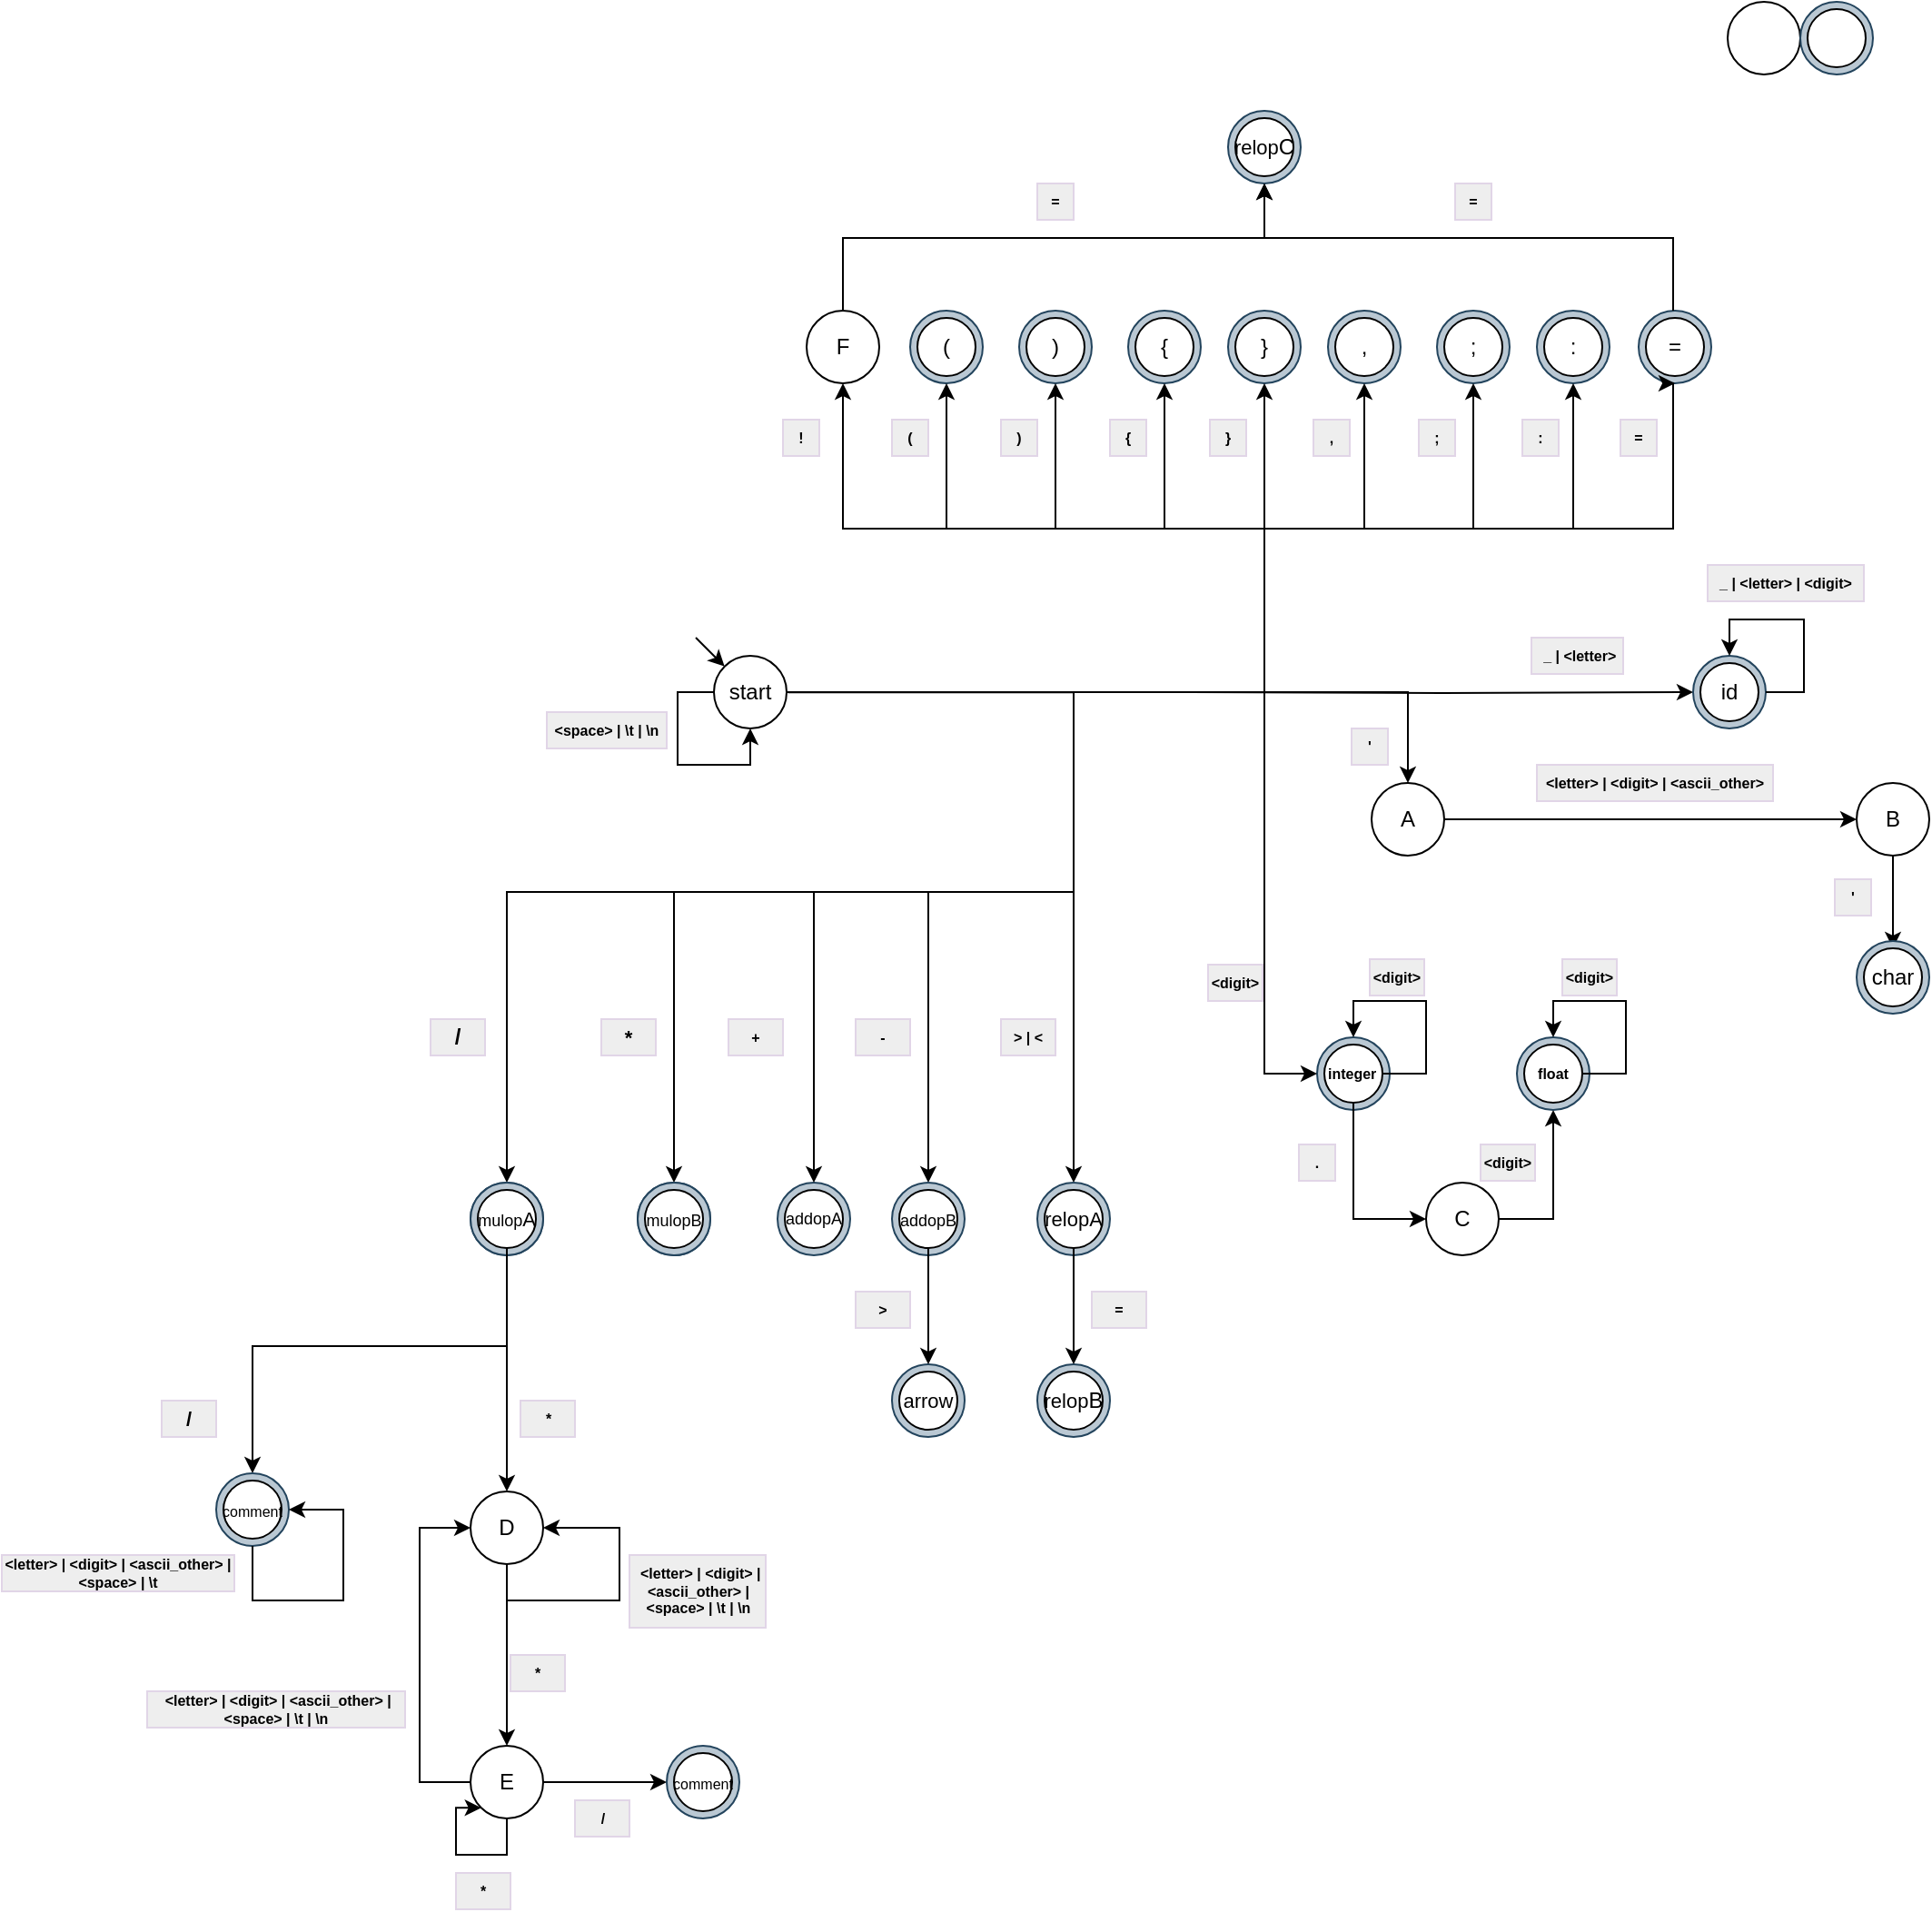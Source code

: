 <mxfile version="17.4.5" type="device"><diagram id="AbHRJ45SN7rU8gUfkeJu" name="Page-1"><mxGraphModel dx="1253" dy="1551" grid="1" gridSize="10" guides="1" tooltips="1" connect="1" arrows="1" fold="1" page="1" pageScale="1" pageWidth="850" pageHeight="1100" math="0" shadow="0"><root><mxCell id="0"/><mxCell id="1" parent="0"/><mxCell id="jhQtbVa-z_yo-2RLAk2S-9" value="" style="ellipse;whiteSpace=wrap;html=1;aspect=fixed;" parent="1" vertex="1"><mxGeometry x="660" y="-170" width="40" height="40" as="geometry"/></mxCell><mxCell id="jhQtbVa-z_yo-2RLAk2S-11" value="" style="group" parent="1" vertex="1" connectable="0"><mxGeometry x="700" y="-170" width="44" height="50" as="geometry"/></mxCell><mxCell id="jhQtbVa-z_yo-2RLAk2S-4" value="" style="ellipse;whiteSpace=wrap;html=1;aspect=fixed;fillColor=#bac8d3;strokeColor=#23445d;container=0;" parent="jhQtbVa-z_yo-2RLAk2S-11" vertex="1"><mxGeometry width="40" height="40" as="geometry"/></mxCell><mxCell id="jhQtbVa-z_yo-2RLAk2S-7" value="" style="ellipse;whiteSpace=wrap;html=1;aspect=fixed;fillColor=default;container=0;" parent="jhQtbVa-z_yo-2RLAk2S-11" vertex="1"><mxGeometry x="4" y="4" width="32" height="32" as="geometry"/></mxCell><mxCell id="jhQtbVa-z_yo-2RLAk2S-12" value="" style="group" parent="1" vertex="1" connectable="0"><mxGeometry x="270" width="40" height="40" as="geometry"/></mxCell><mxCell id="jhQtbVa-z_yo-2RLAk2S-13" value="" style="ellipse;whiteSpace=wrap;html=1;aspect=fixed;fillColor=#bac8d3;strokeColor=#23445d;container=0;" parent="jhQtbVa-z_yo-2RLAk2S-12" vertex="1"><mxGeometry width="40" height="40" as="geometry"/></mxCell><mxCell id="jhQtbVa-z_yo-2RLAk2S-14" value=")" style="ellipse;whiteSpace=wrap;html=1;aspect=fixed;fillColor=default;container=0;" parent="jhQtbVa-z_yo-2RLAk2S-12" vertex="1"><mxGeometry x="4" y="4" width="32" height="32" as="geometry"/></mxCell><mxCell id="jhQtbVa-z_yo-2RLAk2S-16" value="" style="group" parent="1" vertex="1" connectable="0"><mxGeometry x="330" width="40" height="40" as="geometry"/></mxCell><mxCell id="jhQtbVa-z_yo-2RLAk2S-17" value="" style="ellipse;whiteSpace=wrap;html=1;aspect=fixed;fillColor=#bac8d3;strokeColor=#23445d;container=0;" parent="jhQtbVa-z_yo-2RLAk2S-16" vertex="1"><mxGeometry width="40" height="40" as="geometry"/></mxCell><mxCell id="jhQtbVa-z_yo-2RLAk2S-18" value="{" style="ellipse;whiteSpace=wrap;html=1;aspect=fixed;fillColor=default;container=0;" parent="jhQtbVa-z_yo-2RLAk2S-16" vertex="1"><mxGeometry x="4" y="4" width="32" height="32" as="geometry"/></mxCell><mxCell id="jhQtbVa-z_yo-2RLAk2S-19" value="" style="group" parent="1" vertex="1" connectable="0"><mxGeometry x="385" width="40" height="40" as="geometry"/></mxCell><mxCell id="jhQtbVa-z_yo-2RLAk2S-20" value="" style="ellipse;whiteSpace=wrap;html=1;aspect=fixed;fillColor=#bac8d3;strokeColor=#23445d;container=0;" parent="jhQtbVa-z_yo-2RLAk2S-19" vertex="1"><mxGeometry width="40" height="40" as="geometry"/></mxCell><mxCell id="jhQtbVa-z_yo-2RLAk2S-21" value="}" style="ellipse;whiteSpace=wrap;html=1;aspect=fixed;fillColor=default;container=0;" parent="jhQtbVa-z_yo-2RLAk2S-19" vertex="1"><mxGeometry x="4" y="4" width="32" height="32" as="geometry"/></mxCell><mxCell id="jhQtbVa-z_yo-2RLAk2S-25" value="" style="group" parent="1" vertex="1" connectable="0"><mxGeometry x="440" width="40" height="40" as="geometry"/></mxCell><mxCell id="jhQtbVa-z_yo-2RLAk2S-26" value="" style="ellipse;whiteSpace=wrap;html=1;aspect=fixed;fillColor=#bac8d3;strokeColor=#23445d;container=0;" parent="jhQtbVa-z_yo-2RLAk2S-25" vertex="1"><mxGeometry width="40" height="40" as="geometry"/></mxCell><mxCell id="jhQtbVa-z_yo-2RLAk2S-27" value="," style="ellipse;whiteSpace=wrap;html=1;aspect=fixed;fillColor=default;container=0;" parent="jhQtbVa-z_yo-2RLAk2S-25" vertex="1"><mxGeometry x="4" y="4" width="32" height="32" as="geometry"/></mxCell><mxCell id="jhQtbVa-z_yo-2RLAk2S-28" value="" style="group" parent="1" vertex="1" connectable="0"><mxGeometry x="500" width="40" height="40" as="geometry"/></mxCell><mxCell id="jhQtbVa-z_yo-2RLAk2S-29" value="" style="ellipse;whiteSpace=wrap;html=1;aspect=fixed;fillColor=#bac8d3;strokeColor=#23445d;container=0;" parent="jhQtbVa-z_yo-2RLAk2S-28" vertex="1"><mxGeometry width="40" height="40" as="geometry"/></mxCell><mxCell id="jhQtbVa-z_yo-2RLAk2S-30" value=";" style="ellipse;whiteSpace=wrap;html=1;aspect=fixed;fillColor=default;container=0;" parent="jhQtbVa-z_yo-2RLAk2S-28" vertex="1"><mxGeometry x="4" y="4" width="32" height="32" as="geometry"/></mxCell><mxCell id="jhQtbVa-z_yo-2RLAk2S-31" value="" style="group" parent="1" vertex="1" connectable="0"><mxGeometry x="555" width="40" height="40" as="geometry"/></mxCell><mxCell id="jhQtbVa-z_yo-2RLAk2S-32" value="" style="ellipse;whiteSpace=wrap;html=1;aspect=fixed;fillColor=#bac8d3;strokeColor=#23445d;container=0;" parent="jhQtbVa-z_yo-2RLAk2S-31" vertex="1"><mxGeometry width="40" height="40" as="geometry"/></mxCell><mxCell id="jhQtbVa-z_yo-2RLAk2S-33" value=":" style="ellipse;whiteSpace=wrap;html=1;aspect=fixed;fillColor=default;container=0;" parent="jhQtbVa-z_yo-2RLAk2S-31" vertex="1"><mxGeometry x="4" y="4" width="32" height="32" as="geometry"/></mxCell><mxCell id="jhQtbVa-z_yo-2RLAk2S-34" value="" style="group" parent="1" vertex="1" connectable="0"><mxGeometry x="210" width="40" height="40" as="geometry"/></mxCell><mxCell id="jhQtbVa-z_yo-2RLAk2S-35" value="" style="ellipse;whiteSpace=wrap;html=1;aspect=fixed;fillColor=#bac8d3;strokeColor=#23445d;container=0;" parent="jhQtbVa-z_yo-2RLAk2S-34" vertex="1"><mxGeometry width="40" height="40" as="geometry"/></mxCell><mxCell id="jhQtbVa-z_yo-2RLAk2S-36" value="(" style="ellipse;whiteSpace=wrap;html=1;aspect=fixed;fillColor=default;container=0;" parent="jhQtbVa-z_yo-2RLAk2S-34" vertex="1"><mxGeometry x="4" y="4" width="32" height="32" as="geometry"/></mxCell><mxCell id="jhQtbVa-z_yo-2RLAk2S-41" value="" style="group" parent="1" vertex="1" connectable="0"><mxGeometry x="92" y="180" width="50" height="50" as="geometry"/></mxCell><mxCell id="jhQtbVa-z_yo-2RLAk2S-1" value="start" style="ellipse;whiteSpace=wrap;html=1;aspect=fixed;" parent="jhQtbVa-z_yo-2RLAk2S-41" vertex="1"><mxGeometry x="10" y="10" width="40" height="40" as="geometry"/></mxCell><mxCell id="jhQtbVa-z_yo-2RLAk2S-2" value="" style="endArrow=classic;html=1;rounded=0;entryX=0;entryY=0;entryDx=0;entryDy=0;" parent="jhQtbVa-z_yo-2RLAk2S-41" target="jhQtbVa-z_yo-2RLAk2S-1" edge="1"><mxGeometry width="50" height="50" relative="1" as="geometry"><mxPoint as="sourcePoint"/><mxPoint x="10" y="10" as="targetPoint"/></mxGeometry></mxCell><mxCell id="jhQtbVa-z_yo-2RLAk2S-141" style="edgeStyle=orthogonalEdgeStyle;rounded=0;orthogonalLoop=1;jettySize=auto;html=1;fontFamily=Lucida Console;fontSize=8;entryX=0.5;entryY=1;entryDx=0;entryDy=0;" parent="jhQtbVa-z_yo-2RLAk2S-41" source="jhQtbVa-z_yo-2RLAk2S-1" target="jhQtbVa-z_yo-2RLAk2S-1" edge="1"><mxGeometry relative="1" as="geometry"><mxPoint x="30" y="60" as="targetPoint"/><Array as="points"><mxPoint x="-10" y="30"/><mxPoint x="-10" y="70"/><mxPoint x="30" y="70"/></Array></mxGeometry></mxCell><mxCell id="jhQtbVa-z_yo-2RLAk2S-42" style="edgeStyle=orthogonalEdgeStyle;rounded=0;orthogonalLoop=1;jettySize=auto;html=1;entryX=0.5;entryY=1;entryDx=0;entryDy=0;" parent="1" source="jhQtbVa-z_yo-2RLAk2S-1" target="jhQtbVa-z_yo-2RLAk2S-20" edge="1"><mxGeometry relative="1" as="geometry"/></mxCell><mxCell id="jhQtbVa-z_yo-2RLAk2S-44" style="edgeStyle=orthogonalEdgeStyle;rounded=0;orthogonalLoop=1;jettySize=auto;html=1;entryX=0.5;entryY=1;entryDx=0;entryDy=0;" parent="1" source="jhQtbVa-z_yo-2RLAk2S-1" target="jhQtbVa-z_yo-2RLAk2S-35" edge="1"><mxGeometry relative="1" as="geometry"><Array as="points"><mxPoint x="405" y="120"/><mxPoint x="230" y="120"/></Array></mxGeometry></mxCell><mxCell id="jhQtbVa-z_yo-2RLAk2S-46" style="edgeStyle=orthogonalEdgeStyle;rounded=0;orthogonalLoop=1;jettySize=auto;html=1;" parent="1" edge="1"><mxGeometry relative="1" as="geometry"><mxPoint x="405" y="189" as="sourcePoint"/><mxPoint x="290" y="40" as="targetPoint"/><Array as="points"><mxPoint x="405" y="120"/><mxPoint x="290" y="120"/></Array></mxGeometry></mxCell><mxCell id="jhQtbVa-z_yo-2RLAk2S-47" style="edgeStyle=orthogonalEdgeStyle;rounded=0;orthogonalLoop=1;jettySize=auto;html=1;entryX=0.5;entryY=1;entryDx=0;entryDy=0;" parent="1" target="jhQtbVa-z_yo-2RLAk2S-17" edge="1"><mxGeometry relative="1" as="geometry"><mxPoint x="405" y="189" as="sourcePoint"/><mxPoint x="290" y="40" as="targetPoint"/><Array as="points"><mxPoint x="405" y="120"/><mxPoint x="350" y="120"/></Array></mxGeometry></mxCell><mxCell id="jhQtbVa-z_yo-2RLAk2S-81" style="edgeStyle=orthogonalEdgeStyle;rounded=0;orthogonalLoop=1;jettySize=auto;html=1;entryX=0.5;entryY=1;entryDx=0;entryDy=0;" parent="1" target="jhQtbVa-z_yo-2RLAk2S-26" edge="1"><mxGeometry relative="1" as="geometry"><mxPoint x="405" y="189" as="sourcePoint"/><mxPoint x="350" y="40" as="targetPoint"/><Array as="points"><mxPoint x="405" y="120"/><mxPoint x="460" y="120"/></Array></mxGeometry></mxCell><mxCell id="jhQtbVa-z_yo-2RLAk2S-82" style="edgeStyle=orthogonalEdgeStyle;rounded=0;orthogonalLoop=1;jettySize=auto;html=1;entryX=0.5;entryY=1;entryDx=0;entryDy=0;" parent="1" target="jhQtbVa-z_yo-2RLAk2S-29" edge="1"><mxGeometry relative="1" as="geometry"><mxPoint x="405" y="189" as="sourcePoint"/><mxPoint x="460" y="40" as="targetPoint"/><Array as="points"><mxPoint x="405" y="120"/><mxPoint x="520" y="120"/></Array></mxGeometry></mxCell><mxCell id="jhQtbVa-z_yo-2RLAk2S-83" style="edgeStyle=orthogonalEdgeStyle;rounded=0;orthogonalLoop=1;jettySize=auto;html=1;entryX=0.5;entryY=1;entryDx=0;entryDy=0;" parent="1" target="jhQtbVa-z_yo-2RLAk2S-32" edge="1"><mxGeometry relative="1" as="geometry"><mxPoint x="405" y="189" as="sourcePoint"/><mxPoint x="520" y="40" as="targetPoint"/><Array as="points"><mxPoint x="405" y="120"/><mxPoint x="575" y="120"/></Array></mxGeometry></mxCell><mxCell id="jhQtbVa-z_yo-2RLAk2S-84" value="(" style="text;strokeColor=#E1D5E7;fillColor=#eeeeee;align=center;verticalAlign=middle;rounded=0;fontSize=8;whiteSpace=wrap;html=1;" parent="1" vertex="1"><mxGeometry x="200" y="60" width="20" height="20" as="geometry"/></mxCell><mxCell id="jhQtbVa-z_yo-2RLAk2S-85" value=")" style="text;strokeColor=#E1D5E7;fillColor=#eeeeee;align=center;verticalAlign=middle;rounded=0;fontSize=8;whiteSpace=wrap;html=1;" parent="1" vertex="1"><mxGeometry x="260" y="60" width="20" height="20" as="geometry"/></mxCell><mxCell id="jhQtbVa-z_yo-2RLAk2S-86" value="{" style="text;strokeColor=#E1D5E7;fillColor=#eeeeee;align=center;verticalAlign=middle;rounded=0;fontSize=8;whiteSpace=wrap;html=1;" parent="1" vertex="1"><mxGeometry x="320" y="60" width="20" height="20" as="geometry"/></mxCell><mxCell id="jhQtbVa-z_yo-2RLAk2S-87" value="}" style="text;strokeColor=#E1D5E7;fillColor=#eeeeee;align=center;verticalAlign=middle;rounded=0;fontSize=8;whiteSpace=wrap;html=1;" parent="1" vertex="1"><mxGeometry x="375" y="60" width="20" height="20" as="geometry"/></mxCell><mxCell id="jhQtbVa-z_yo-2RLAk2S-88" value="," style="text;strokeColor=#E1D5E7;fillColor=#eeeeee;align=center;verticalAlign=middle;rounded=0;fontSize=8;whiteSpace=wrap;html=1;" parent="1" vertex="1"><mxGeometry x="432" y="60" width="20" height="20" as="geometry"/></mxCell><mxCell id="jhQtbVa-z_yo-2RLAk2S-89" value=";" style="text;strokeColor=#E1D5E7;fillColor=#eeeeee;align=center;verticalAlign=middle;rounded=0;fontSize=8;whiteSpace=wrap;html=1;fontStyle=1" parent="1" vertex="1"><mxGeometry x="490" y="60" width="20" height="20" as="geometry"/></mxCell><mxCell id="jhQtbVa-z_yo-2RLAk2S-90" value=":" style="text;strokeColor=#E1D5E7;fillColor=#eeeeee;align=center;verticalAlign=middle;rounded=0;fontSize=8;whiteSpace=wrap;html=1;fontStyle=1" parent="1" vertex="1"><mxGeometry x="547" y="60" width="20" height="20" as="geometry"/></mxCell><mxCell id="jhQtbVa-z_yo-2RLAk2S-91" value="(" style="text;strokeColor=#E1D5E7;fillColor=#eeeeee;align=center;verticalAlign=middle;rounded=0;fontSize=8;whiteSpace=wrap;html=1;" parent="1" vertex="1"><mxGeometry x="200" y="60" width="20" height="20" as="geometry"/></mxCell><mxCell id="jhQtbVa-z_yo-2RLAk2S-92" value=")" style="text;strokeColor=#E1D5E7;fillColor=#eeeeee;align=center;verticalAlign=middle;rounded=0;fontSize=8;whiteSpace=wrap;html=1;" parent="1" vertex="1"><mxGeometry x="260" y="60" width="20" height="20" as="geometry"/></mxCell><mxCell id="jhQtbVa-z_yo-2RLAk2S-93" value="{" style="text;strokeColor=#E1D5E7;fillColor=#eeeeee;align=center;verticalAlign=middle;rounded=0;fontSize=8;whiteSpace=wrap;html=1;" parent="1" vertex="1"><mxGeometry x="320" y="60" width="20" height="20" as="geometry"/></mxCell><mxCell id="jhQtbVa-z_yo-2RLAk2S-94" value="(" style="text;strokeColor=#E1D5E7;fillColor=#eeeeee;align=center;verticalAlign=middle;rounded=0;fontSize=8;whiteSpace=wrap;html=1;" parent="1" vertex="1"><mxGeometry x="200" y="60" width="20" height="20" as="geometry"/></mxCell><mxCell id="jhQtbVa-z_yo-2RLAk2S-95" value=")" style="text;strokeColor=#E1D5E7;fillColor=#eeeeee;align=center;verticalAlign=middle;rounded=0;fontSize=8;whiteSpace=wrap;html=1;" parent="1" vertex="1"><mxGeometry x="260" y="60" width="20" height="20" as="geometry"/></mxCell><mxCell id="jhQtbVa-z_yo-2RLAk2S-96" value="{" style="text;strokeColor=#E1D5E7;fillColor=#eeeeee;align=center;verticalAlign=middle;rounded=0;fontSize=8;whiteSpace=wrap;html=1;" parent="1" vertex="1"><mxGeometry x="320" y="60" width="20" height="20" as="geometry"/></mxCell><mxCell id="jhQtbVa-z_yo-2RLAk2S-97" value="(" style="text;strokeColor=#E1D5E7;fillColor=#eeeeee;align=center;verticalAlign=middle;rounded=0;fontSize=8;whiteSpace=wrap;html=1;fontStyle=1" parent="1" vertex="1"><mxGeometry x="200" y="60" width="20" height="20" as="geometry"/></mxCell><mxCell id="jhQtbVa-z_yo-2RLAk2S-98" value=")" style="text;strokeColor=#E1D5E7;fillColor=#eeeeee;align=center;verticalAlign=middle;rounded=0;fontSize=8;whiteSpace=wrap;html=1;fontStyle=1" parent="1" vertex="1"><mxGeometry x="260" y="60" width="20" height="20" as="geometry"/></mxCell><mxCell id="jhQtbVa-z_yo-2RLAk2S-99" value="{" style="text;strokeColor=#E1D5E7;fillColor=#eeeeee;align=center;verticalAlign=middle;rounded=0;fontSize=8;whiteSpace=wrap;html=1;fontStyle=1" parent="1" vertex="1"><mxGeometry x="320" y="60" width="20" height="20" as="geometry"/></mxCell><mxCell id="jhQtbVa-z_yo-2RLAk2S-100" value="}" style="text;strokeColor=#E1D5E7;fillColor=#eeeeee;align=center;verticalAlign=middle;rounded=0;fontSize=8;whiteSpace=wrap;html=1;fontStyle=1" parent="1" vertex="1"><mxGeometry x="375" y="60" width="20" height="20" as="geometry"/></mxCell><mxCell id="jhQtbVa-z_yo-2RLAk2S-101" value="," style="text;strokeColor=#E1D5E7;fillColor=#eeeeee;align=center;verticalAlign=middle;rounded=0;fontSize=8;whiteSpace=wrap;html=1;fontStyle=1" parent="1" vertex="1"><mxGeometry x="432" y="60" width="20" height="20" as="geometry"/></mxCell><mxCell id="jhQtbVa-z_yo-2RLAk2S-102" value="" style="group;rotation=90;" parent="1" vertex="1" connectable="0"><mxGeometry x="434" y="400" width="40" height="40" as="geometry"/></mxCell><mxCell id="jhQtbVa-z_yo-2RLAk2S-103" value="" style="ellipse;whiteSpace=wrap;html=1;aspect=fixed;fillColor=#bac8d3;strokeColor=#23445d;container=0;" parent="jhQtbVa-z_yo-2RLAk2S-102" vertex="1"><mxGeometry width="40" height="40" as="geometry"/></mxCell><mxCell id="jhQtbVa-z_yo-2RLAk2S-104" value="&lt;div align=&quot;left&quot;&gt;&lt;div style=&quot;font-size: 8px&quot; align=&quot;center&quot;&gt;&lt;font style=&quot;font-size: 8px&quot;&gt;&lt;b&gt;&lt;font style=&quot;font-size: 8px&quot;&gt;integer&lt;/font&gt;&lt;/b&gt;&lt;/font&gt;&lt;/div&gt;&lt;/div&gt;" style="ellipse;whiteSpace=wrap;html=1;aspect=fixed;fillColor=default;container=0;align=left;" parent="jhQtbVa-z_yo-2RLAk2S-102" vertex="1"><mxGeometry x="4" y="4" width="32" height="32" as="geometry"/></mxCell><mxCell id="jhQtbVa-z_yo-2RLAk2S-107" style="edgeStyle=orthogonalEdgeStyle;rounded=0;orthogonalLoop=1;jettySize=auto;html=1;fontFamily=Lucida Console;fontSize=8;entryX=0.5;entryY=0;entryDx=0;entryDy=0;" parent="jhQtbVa-z_yo-2RLAk2S-102" source="jhQtbVa-z_yo-2RLAk2S-104" target="jhQtbVa-z_yo-2RLAk2S-103" edge="1"><mxGeometry relative="1" as="geometry"><mxPoint x="-10" y="-20" as="targetPoint"/><Array as="points"><mxPoint x="60" y="20"/><mxPoint x="60" y="-20"/><mxPoint x="20" y="-20"/></Array></mxGeometry></mxCell><mxCell id="jhQtbVa-z_yo-2RLAk2S-105" style="edgeStyle=orthogonalEdgeStyle;rounded=0;orthogonalLoop=1;jettySize=auto;html=1;entryX=0;entryY=0.5;entryDx=0;entryDy=0;fontFamily=Lucida Console;fontSize=8;exitX=1;exitY=0.5;exitDx=0;exitDy=0;" parent="1" source="jhQtbVa-z_yo-2RLAk2S-1" target="jhQtbVa-z_yo-2RLAk2S-103" edge="1"><mxGeometry relative="1" as="geometry"><mxPoint x="340" y="170" as="sourcePoint"/><Array as="points"><mxPoint x="405" y="210"/><mxPoint x="405" y="420"/></Array></mxGeometry></mxCell><mxCell id="jhQtbVa-z_yo-2RLAk2S-106" value="&amp;lt;digit&amp;gt;" style="text;strokeColor=#E1D5E7;fillColor=#eeeeee;align=center;verticalAlign=middle;rounded=0;fontSize=8;whiteSpace=wrap;html=1;fontStyle=1" parent="1" vertex="1"><mxGeometry x="374" y="360" width="30" height="20" as="geometry"/></mxCell><mxCell id="jhQtbVa-z_yo-2RLAk2S-108" value="&amp;lt;digit&amp;gt;" style="text;strokeColor=#E1D5E7;fillColor=#eeeeee;align=center;verticalAlign=middle;rounded=0;fontSize=8;whiteSpace=wrap;html=1;fontStyle=1" parent="1" vertex="1"><mxGeometry x="463" y="357" width="30" height="20" as="geometry"/></mxCell><mxCell id="jhQtbVa-z_yo-2RLAk2S-109" style="edgeStyle=orthogonalEdgeStyle;rounded=0;orthogonalLoop=1;jettySize=auto;html=1;fontFamily=Lucida Console;fontSize=8;entryX=0;entryY=0.5;entryDx=0;entryDy=0;" parent="1" source="jhQtbVa-z_yo-2RLAk2S-104" target="jhQtbVa-z_yo-2RLAk2S-113" edge="1"><mxGeometry relative="1" as="geometry"><mxPoint x="494" y="500" as="targetPoint"/><Array as="points"><mxPoint x="454" y="500"/></Array></mxGeometry></mxCell><mxCell id="jhQtbVa-z_yo-2RLAk2S-122" style="edgeStyle=orthogonalEdgeStyle;rounded=0;orthogonalLoop=1;jettySize=auto;html=1;entryX=0.5;entryY=1;entryDx=0;entryDy=0;fontFamily=Lucida Console;fontSize=8;" parent="1" source="jhQtbVa-z_yo-2RLAk2S-113" target="jhQtbVa-z_yo-2RLAk2S-117" edge="1"><mxGeometry relative="1" as="geometry"/></mxCell><mxCell id="jhQtbVa-z_yo-2RLAk2S-113" value="C" style="ellipse;whiteSpace=wrap;html=1;aspect=fixed;" parent="1" vertex="1"><mxGeometry x="494" y="480" width="40" height="40" as="geometry"/></mxCell><mxCell id="jhQtbVa-z_yo-2RLAk2S-114" value="." style="text;strokeColor=#E1D5E7;fillColor=#eeeeee;align=center;verticalAlign=middle;rounded=0;fontSize=8;whiteSpace=wrap;html=1;fontStyle=1" parent="1" vertex="1"><mxGeometry x="424" y="459" width="20" height="20" as="geometry"/></mxCell><mxCell id="jhQtbVa-z_yo-2RLAk2S-116" value="" style="group" parent="1" vertex="1" connectable="0"><mxGeometry x="544" y="400" width="40" height="40" as="geometry"/></mxCell><mxCell id="jhQtbVa-z_yo-2RLAk2S-117" value="" style="ellipse;whiteSpace=wrap;html=1;aspect=fixed;fillColor=#bac8d3;strokeColor=#23445d;container=0;" parent="jhQtbVa-z_yo-2RLAk2S-116" vertex="1"><mxGeometry width="40" height="40" as="geometry"/></mxCell><mxCell id="jhQtbVa-z_yo-2RLAk2S-118" value="&lt;div style=&quot;font-size: 8px&quot; align=&quot;center&quot;&gt;&lt;font style=&quot;font-size: 8px&quot;&gt;&lt;b&gt;&lt;font style=&quot;font-size: 8px&quot;&gt;float&lt;/font&gt;&lt;/b&gt;&lt;/font&gt;&lt;/div&gt;" style="ellipse;whiteSpace=wrap;html=1;aspect=fixed;fillColor=default;container=0;align=center;" parent="jhQtbVa-z_yo-2RLAk2S-116" vertex="1"><mxGeometry x="4" y="4" width="32" height="32" as="geometry"/></mxCell><mxCell id="jhQtbVa-z_yo-2RLAk2S-120" style="edgeStyle=orthogonalEdgeStyle;rounded=0;orthogonalLoop=1;jettySize=auto;html=1;fontFamily=Lucida Console;fontSize=8;entryX=0.5;entryY=0;entryDx=0;entryDy=0;" parent="jhQtbVa-z_yo-2RLAk2S-116" source="jhQtbVa-z_yo-2RLAk2S-118" target="jhQtbVa-z_yo-2RLAk2S-117" edge="1"><mxGeometry relative="1" as="geometry"><mxPoint x="-20" y="-30" as="targetPoint"/><Array as="points"><mxPoint x="60" y="20"/><mxPoint x="60" y="-20"/><mxPoint x="20" y="-20"/></Array></mxGeometry></mxCell><mxCell id="jhQtbVa-z_yo-2RLAk2S-121" value="&amp;lt;digit&amp;gt;" style="text;strokeColor=#E1D5E7;fillColor=#eeeeee;align=center;verticalAlign=middle;rounded=0;fontSize=8;whiteSpace=wrap;html=1;fontStyle=1" parent="1" vertex="1"><mxGeometry x="569" y="357" width="30" height="20" as="geometry"/></mxCell><mxCell id="jhQtbVa-z_yo-2RLAk2S-123" value="&amp;lt;digit&amp;gt;" style="text;strokeColor=#E1D5E7;fillColor=#eeeeee;align=center;verticalAlign=middle;rounded=0;fontSize=8;whiteSpace=wrap;html=1;fontStyle=1" parent="1" vertex="1"><mxGeometry x="524" y="459" width="30" height="20" as="geometry"/></mxCell><mxCell id="jhQtbVa-z_yo-2RLAk2S-134" style="edgeStyle=orthogonalEdgeStyle;rounded=0;orthogonalLoop=1;jettySize=auto;html=1;entryX=0;entryY=0.5;entryDx=0;entryDy=0;fontFamily=Lucida Console;fontSize=8;" parent="1" source="jhQtbVa-z_yo-2RLAk2S-125" target="jhQtbVa-z_yo-2RLAk2S-132" edge="1"><mxGeometry relative="1" as="geometry"/></mxCell><mxCell id="jhQtbVa-z_yo-2RLAk2S-125" value="A" style="ellipse;whiteSpace=wrap;html=1;aspect=fixed;" parent="1" vertex="1"><mxGeometry x="464" y="260" width="40" height="40" as="geometry"/></mxCell><mxCell id="jhQtbVa-z_yo-2RLAk2S-126" style="edgeStyle=orthogonalEdgeStyle;rounded=0;orthogonalLoop=1;jettySize=auto;html=1;fontFamily=Lucida Console;fontSize=8;entryX=0.5;entryY=0;entryDx=0;entryDy=0;" parent="1" target="jhQtbVa-z_yo-2RLAk2S-125" edge="1"><mxGeometry relative="1" as="geometry"><mxPoint x="564" y="240" as="targetPoint"/><Array as="points"><mxPoint x="484" y="210"/><mxPoint x="484" y="260"/></Array><mxPoint x="364" y="210" as="sourcePoint"/></mxGeometry></mxCell><mxCell id="jhQtbVa-z_yo-2RLAk2S-127" value="'" style="text;strokeColor=#E1D5E7;fillColor=#eeeeee;align=center;verticalAlign=middle;rounded=0;fontSize=8;whiteSpace=wrap;html=1;fontStyle=1" parent="1" vertex="1"><mxGeometry x="453" y="230" width="20" height="20" as="geometry"/></mxCell><mxCell id="jhQtbVa-z_yo-2RLAk2S-139" style="edgeStyle=orthogonalEdgeStyle;rounded=0;orthogonalLoop=1;jettySize=auto;html=1;entryX=0.5;entryY=0;entryDx=0;entryDy=0;fontFamily=Lucida Console;fontSize=8;" parent="1" source="jhQtbVa-z_yo-2RLAk2S-132" target="jhQtbVa-z_yo-2RLAk2S-138" edge="1"><mxGeometry relative="1" as="geometry"/></mxCell><mxCell id="jhQtbVa-z_yo-2RLAk2S-132" value="B" style="ellipse;whiteSpace=wrap;html=1;aspect=fixed;" parent="1" vertex="1"><mxGeometry x="731" y="260" width="40" height="40" as="geometry"/></mxCell><mxCell id="jhQtbVa-z_yo-2RLAk2S-135" value="&amp;lt;letter&amp;gt; | &amp;lt;digit&amp;gt; | &amp;lt;ascii_other&amp;gt;" style="text;strokeColor=#E1D5E7;fillColor=#eeeeee;align=center;verticalAlign=middle;rounded=0;fontSize=8;whiteSpace=wrap;html=1;fontStyle=1" parent="1" vertex="1"><mxGeometry x="555" y="250" width="130" height="20" as="geometry"/></mxCell><mxCell id="jhQtbVa-z_yo-2RLAk2S-136" value="" style="group" parent="1" vertex="1" connectable="0"><mxGeometry x="731" y="347" width="40" height="40" as="geometry"/></mxCell><mxCell id="jhQtbVa-z_yo-2RLAk2S-137" value="" style="ellipse;whiteSpace=wrap;html=1;aspect=fixed;fillColor=#bac8d3;strokeColor=#23445d;container=0;" parent="jhQtbVa-z_yo-2RLAk2S-136" vertex="1"><mxGeometry width="40" height="40" as="geometry"/></mxCell><mxCell id="jhQtbVa-z_yo-2RLAk2S-138" value="char" style="ellipse;whiteSpace=wrap;html=1;aspect=fixed;fillColor=default;container=0;" parent="jhQtbVa-z_yo-2RLAk2S-136" vertex="1"><mxGeometry x="4" y="4" width="32" height="32" as="geometry"/></mxCell><mxCell id="jhQtbVa-z_yo-2RLAk2S-140" value="'" style="text;strokeColor=#E1D5E7;fillColor=#eeeeee;align=center;verticalAlign=middle;rounded=0;fontSize=8;whiteSpace=wrap;html=1;fontStyle=1" parent="1" vertex="1"><mxGeometry x="719" y="313" width="20" height="20" as="geometry"/></mxCell><mxCell id="jhQtbVa-z_yo-2RLAk2S-142" value="&amp;lt;space&amp;gt; | \t | \n" style="text;strokeColor=#E1D5E7;fillColor=#eeeeee;align=center;verticalAlign=middle;rounded=0;fontSize=8;whiteSpace=wrap;html=1;fontStyle=1" parent="1" vertex="1"><mxGeometry x="10" y="221" width="66" height="20" as="geometry"/></mxCell><mxCell id="jhQtbVa-z_yo-2RLAk2S-145" style="edgeStyle=orthogonalEdgeStyle;rounded=0;orthogonalLoop=1;jettySize=auto;html=1;fontFamily=Lucida Console;fontSize=8;entryX=0;entryY=0.5;entryDx=0;entryDy=0;" parent="1" target="jhQtbVa-z_yo-2RLAk2S-150" edge="1"><mxGeometry relative="1" as="geometry"><mxPoint x="641" y="210" as="targetPoint"/><mxPoint x="364" y="210" as="sourcePoint"/></mxGeometry></mxCell><mxCell id="jhQtbVa-z_yo-2RLAk2S-146" value="&lt;div&gt;&amp;nbsp;_ | &amp;lt;letter&amp;gt;&lt;/div&gt;" style="text;strokeColor=#E1D5E7;fillColor=#eeeeee;align=center;verticalAlign=middle;rounded=0;fontSize=8;whiteSpace=wrap;html=1;fontStyle=1" parent="1" vertex="1"><mxGeometry x="552" y="180" width="50.5" height="20" as="geometry"/></mxCell><mxCell id="jhQtbVa-z_yo-2RLAk2S-148" value="&lt;div&gt;_ | &amp;lt;letter&amp;gt; | &amp;lt;digit&amp;gt;&lt;/div&gt;" style="text;strokeColor=#E1D5E7;fillColor=#eeeeee;align=center;verticalAlign=middle;rounded=0;fontSize=8;whiteSpace=wrap;html=1;fontStyle=1" parent="1" vertex="1"><mxGeometry x="649" y="140" width="86" height="20" as="geometry"/></mxCell><mxCell id="jhQtbVa-z_yo-2RLAk2S-149" value="" style="group" parent="1" vertex="1" connectable="0"><mxGeometry x="641" y="190" width="40" height="40" as="geometry"/></mxCell><mxCell id="jhQtbVa-z_yo-2RLAk2S-150" value="" style="ellipse;whiteSpace=wrap;html=1;aspect=fixed;fillColor=#bac8d3;strokeColor=#23445d;container=0;" parent="jhQtbVa-z_yo-2RLAk2S-149" vertex="1"><mxGeometry width="40" height="40" as="geometry"/></mxCell><mxCell id="jhQtbVa-z_yo-2RLAk2S-151" value="&lt;div align=&quot;center&quot;&gt;id&lt;/div&gt;" style="ellipse;whiteSpace=wrap;html=1;aspect=fixed;fillColor=default;container=0;align=center;" parent="jhQtbVa-z_yo-2RLAk2S-149" vertex="1"><mxGeometry x="4" y="4" width="32" height="32" as="geometry"/></mxCell><mxCell id="jhQtbVa-z_yo-2RLAk2S-147" style="edgeStyle=orthogonalEdgeStyle;rounded=0;orthogonalLoop=1;jettySize=auto;html=1;fontFamily=Lucida Console;fontSize=8;entryX=0.5;entryY=0;entryDx=0;entryDy=0;exitX=1;exitY=0.5;exitDx=0;exitDy=0;" parent="jhQtbVa-z_yo-2RLAk2S-149" source="jhQtbVa-z_yo-2RLAk2S-150" target="jhQtbVa-z_yo-2RLAk2S-150" edge="1"><mxGeometry relative="1" as="geometry"><mxPoint x="20" as="targetPoint"/><mxPoint x="40" y="20" as="sourcePoint"/><Array as="points"><mxPoint x="61" y="20"/><mxPoint x="61" y="-20"/><mxPoint x="20" y="-20"/></Array></mxGeometry></mxCell><mxCell id="QLEmJW7zopjC5isfe_Eg-5" value="" style="group" parent="1" vertex="1" connectable="0"><mxGeometry x="611" width="40" height="40" as="geometry"/></mxCell><mxCell id="QLEmJW7zopjC5isfe_Eg-6" value="" style="ellipse;whiteSpace=wrap;html=1;aspect=fixed;fillColor=#bac8d3;strokeColor=#23445d;container=0;" parent="QLEmJW7zopjC5isfe_Eg-5" vertex="1"><mxGeometry width="40" height="40" as="geometry"/></mxCell><mxCell id="QLEmJW7zopjC5isfe_Eg-7" value="=" style="ellipse;whiteSpace=wrap;html=1;aspect=fixed;fillColor=default;container=0;" parent="QLEmJW7zopjC5isfe_Eg-5" vertex="1"><mxGeometry x="4" y="4" width="32" height="32" as="geometry"/></mxCell><mxCell id="QLEmJW7zopjC5isfe_Eg-8" style="edgeStyle=orthogonalEdgeStyle;rounded=0;orthogonalLoop=1;jettySize=auto;html=1;entryX=0.5;entryY=1;entryDx=0;entryDy=0;" parent="1" edge="1"><mxGeometry relative="1" as="geometry"><mxPoint x="405" y="189.0" as="sourcePoint"/><mxPoint x="631" y="40" as="targetPoint"/><Array as="points"><mxPoint x="405" y="120"/><mxPoint x="630" y="120"/><mxPoint x="630" y="40"/></Array></mxGeometry></mxCell><mxCell id="QLEmJW7zopjC5isfe_Eg-9" value="=" style="text;strokeColor=#E1D5E7;fillColor=#eeeeee;align=center;verticalAlign=middle;rounded=0;fontSize=8;whiteSpace=wrap;html=1;fontStyle=1" parent="1" vertex="1"><mxGeometry x="601" y="60" width="20" height="20" as="geometry"/></mxCell><mxCell id="QLEmJW7zopjC5isfe_Eg-10" style="edgeStyle=orthogonalEdgeStyle;rounded=0;orthogonalLoop=1;jettySize=auto;html=1;entryX=0.5;entryY=0;entryDx=0;entryDy=0;" parent="1" source="jhQtbVa-z_yo-2RLAk2S-1" target="QLEmJW7zopjC5isfe_Eg-12" edge="1"><mxGeometry relative="1" as="geometry"><mxPoint x="300" y="360" as="targetPoint"/><Array as="points"><mxPoint x="300" y="210"/></Array></mxGeometry></mxCell><mxCell id="QLEmJW7zopjC5isfe_Eg-11" value="" style="group" parent="1" vertex="1" connectable="0"><mxGeometry x="280" y="480" width="40" height="40" as="geometry"/></mxCell><mxCell id="QLEmJW7zopjC5isfe_Eg-12" value="" style="ellipse;whiteSpace=wrap;html=1;aspect=fixed;fillColor=#bac8d3;strokeColor=#23445d;container=0;" parent="QLEmJW7zopjC5isfe_Eg-11" vertex="1"><mxGeometry width="40" height="40" as="geometry"/></mxCell><mxCell id="QLEmJW7zopjC5isfe_Eg-13" value="&lt;font style=&quot;font-size: 11px&quot;&gt;relopA&lt;/font&gt;" style="ellipse;whiteSpace=wrap;html=1;aspect=fixed;fillColor=default;container=0;" parent="QLEmJW7zopjC5isfe_Eg-11" vertex="1"><mxGeometry x="4" y="4" width="32" height="32" as="geometry"/></mxCell><mxCell id="QLEmJW7zopjC5isfe_Eg-14" style="edgeStyle=orthogonalEdgeStyle;rounded=0;orthogonalLoop=1;jettySize=auto;html=1;entryX=0.5;entryY=0;entryDx=0;entryDy=0;" parent="1" source="jhQtbVa-z_yo-2RLAk2S-1" target="QLEmJW7zopjC5isfe_Eg-16" edge="1"><mxGeometry relative="1" as="geometry"><mxPoint x="200" y="480" as="targetPoint"/><Array as="points"><mxPoint x="300" y="210"/><mxPoint x="300" y="320"/><mxPoint x="220" y="320"/><mxPoint x="220" y="480"/></Array></mxGeometry></mxCell><mxCell id="QLEmJW7zopjC5isfe_Eg-15" value="" style="group;fontSize=9;" parent="1" vertex="1" connectable="0"><mxGeometry x="200" y="480" width="40" height="40" as="geometry"/></mxCell><mxCell id="QLEmJW7zopjC5isfe_Eg-16" value="" style="ellipse;whiteSpace=wrap;html=1;aspect=fixed;fillColor=#bac8d3;strokeColor=#23445d;container=0;" parent="QLEmJW7zopjC5isfe_Eg-15" vertex="1"><mxGeometry width="40" height="40" as="geometry"/></mxCell><mxCell id="QLEmJW7zopjC5isfe_Eg-17" value="&lt;font style=&quot;font-size: 9px&quot;&gt;addop&lt;/font&gt;&lt;font style=&quot;font-size: 9px&quot;&gt;B&lt;/font&gt;" style="ellipse;whiteSpace=wrap;html=1;aspect=fixed;fillColor=default;container=0;" parent="QLEmJW7zopjC5isfe_Eg-15" vertex="1"><mxGeometry x="4" y="4" width="32" height="32" as="geometry"/></mxCell><mxCell id="QLEmJW7zopjC5isfe_Eg-18" style="edgeStyle=orthogonalEdgeStyle;rounded=0;orthogonalLoop=1;jettySize=auto;html=1;entryX=0.5;entryY=0;entryDx=0;entryDy=0;" parent="1" target="QLEmJW7zopjC5isfe_Eg-20" edge="1"><mxGeometry relative="1" as="geometry"><mxPoint x="160" y="480" as="targetPoint"/><mxPoint x="153" y="210" as="sourcePoint"/><Array as="points"><mxPoint x="300" y="210"/><mxPoint x="300" y="320"/><mxPoint x="80" y="320"/></Array></mxGeometry></mxCell><mxCell id="QLEmJW7zopjC5isfe_Eg-19" value="" style="group" parent="1" vertex="1" connectable="0"><mxGeometry x="60" y="480" width="40" height="40" as="geometry"/></mxCell><mxCell id="QLEmJW7zopjC5isfe_Eg-20" value="" style="ellipse;whiteSpace=wrap;html=1;aspect=fixed;fillColor=#bac8d3;strokeColor=#23445d;container=0;" parent="QLEmJW7zopjC5isfe_Eg-19" vertex="1"><mxGeometry width="40" height="40" as="geometry"/></mxCell><mxCell id="QLEmJW7zopjC5isfe_Eg-21" value="&lt;font style=&quot;font-size: 11px&quot;&gt;mulopB&lt;/font&gt;" style="ellipse;whiteSpace=wrap;html=1;aspect=fixed;fillColor=default;container=0;" parent="QLEmJW7zopjC5isfe_Eg-19" vertex="1"><mxGeometry x="4" y="4" width="32" height="32" as="geometry"/></mxCell><mxCell id="QLEmJW7zopjC5isfe_Eg-23" value="&lt;font style=&quot;font-size: 11px&quot;&gt;*&lt;/font&gt;" style="text;strokeColor=#E1D5E7;fillColor=#eeeeee;align=center;verticalAlign=middle;rounded=0;fontSize=8;whiteSpace=wrap;html=1;fontStyle=1" parent="1" vertex="1"><mxGeometry x="40" y="390" width="30" height="20" as="geometry"/></mxCell><mxCell id="QLEmJW7zopjC5isfe_Eg-24" value="-" style="text;strokeColor=#E1D5E7;fillColor=#eeeeee;align=center;verticalAlign=middle;rounded=0;fontSize=8;whiteSpace=wrap;html=1;fontStyle=1" parent="1" vertex="1"><mxGeometry x="180" y="390" width="30" height="20" as="geometry"/></mxCell><mxCell id="QLEmJW7zopjC5isfe_Eg-25" value="&amp;gt; | &amp;lt;" style="text;strokeColor=#E1D5E7;fillColor=#eeeeee;align=center;verticalAlign=middle;rounded=0;fontSize=8;whiteSpace=wrap;html=1;fontStyle=1" parent="1" vertex="1"><mxGeometry x="260" y="390" width="30" height="20" as="geometry"/></mxCell><mxCell id="QLEmJW7zopjC5isfe_Eg-28" value="=" style="text;strokeColor=#E1D5E7;fillColor=#eeeeee;align=center;verticalAlign=middle;rounded=0;fontSize=8;whiteSpace=wrap;html=1;fontStyle=1" parent="1" vertex="1"><mxGeometry x="310" y="540" width="30" height="20" as="geometry"/></mxCell><mxCell id="QLEmJW7zopjC5isfe_Eg-35" style="edgeStyle=orthogonalEdgeStyle;rounded=0;orthogonalLoop=1;jettySize=auto;html=1;fontSize=11;entryX=0.5;entryY=0;entryDx=0;entryDy=0;exitX=0.5;exitY=1;exitDx=0;exitDy=0;" parent="1" source="QLEmJW7zopjC5isfe_Eg-139" target="QLEmJW7zopjC5isfe_Eg-37" edge="1"><mxGeometry relative="1" as="geometry"><mxPoint x="-12" y="590" as="targetPoint"/><mxPoint x="-12" y="530" as="sourcePoint"/><Array as="points"><mxPoint x="-12" y="570"/><mxPoint x="-152" y="570"/></Array></mxGeometry></mxCell><mxCell id="QLEmJW7zopjC5isfe_Eg-36" value="" style="group" parent="1" vertex="1" connectable="0"><mxGeometry x="-172" y="640" width="40" height="40" as="geometry"/></mxCell><mxCell id="QLEmJW7zopjC5isfe_Eg-37" value="" style="ellipse;whiteSpace=wrap;html=1;aspect=fixed;fillColor=#bac8d3;strokeColor=#23445d;container=0;" parent="QLEmJW7zopjC5isfe_Eg-36" vertex="1"><mxGeometry width="40" height="40" as="geometry"/></mxCell><mxCell id="QLEmJW7zopjC5isfe_Eg-38" value="&lt;font style=&quot;font-size: 8px&quot;&gt;comment&lt;/font&gt;" style="ellipse;whiteSpace=wrap;html=1;aspect=fixed;fillColor=default;container=0;" parent="QLEmJW7zopjC5isfe_Eg-36" vertex="1"><mxGeometry x="4" y="4" width="32" height="32" as="geometry"/></mxCell><mxCell id="QLEmJW7zopjC5isfe_Eg-41" style="edgeStyle=orthogonalEdgeStyle;rounded=0;orthogonalLoop=1;jettySize=auto;html=1;fontSize=11;entryX=1;entryY=0.5;entryDx=0;entryDy=0;exitX=0.5;exitY=1;exitDx=0;exitDy=0;" parent="QLEmJW7zopjC5isfe_Eg-36" source="QLEmJW7zopjC5isfe_Eg-37" target="QLEmJW7zopjC5isfe_Eg-37" edge="1"><mxGeometry relative="1" as="geometry"><mxPoint x="40.0" y="30" as="targetPoint"/><mxPoint x="20" y="46" as="sourcePoint"/><Array as="points"><mxPoint x="20" y="70"/><mxPoint x="70" y="70"/><mxPoint x="70" y="20"/></Array></mxGeometry></mxCell><mxCell id="QLEmJW7zopjC5isfe_Eg-39" value="&lt;font style=&quot;font-size: 11px&quot;&gt;/&lt;/font&gt;" style="text;strokeColor=#E1D5E7;fillColor=#eeeeee;align=center;verticalAlign=middle;rounded=0;fontSize=8;whiteSpace=wrap;html=1;fontStyle=1" parent="1" vertex="1"><mxGeometry x="-202" y="600" width="30" height="20" as="geometry"/></mxCell><mxCell id="QLEmJW7zopjC5isfe_Eg-42" value="&amp;lt;letter&amp;gt; | &amp;lt;digit&amp;gt; | &amp;lt;ascii_other&amp;gt; | &amp;lt;space&amp;gt; | \t" style="text;strokeColor=#E1D5E7;fillColor=#eeeeee;align=center;verticalAlign=middle;rounded=0;fontSize=8;whiteSpace=wrap;html=1;fontStyle=1" parent="1" vertex="1"><mxGeometry x="-290" y="685" width="128" height="20" as="geometry"/></mxCell><mxCell id="QLEmJW7zopjC5isfe_Eg-48" style="edgeStyle=orthogonalEdgeStyle;rounded=0;orthogonalLoop=1;jettySize=auto;html=1;entryX=0.5;entryY=0;entryDx=0;entryDy=0;exitX=1;exitY=0.5;exitDx=0;exitDy=0;" parent="1" source="jhQtbVa-z_yo-2RLAk2S-1" target="QLEmJW7zopjC5isfe_Eg-50" edge="1"><mxGeometry relative="1" as="geometry"><mxPoint x="68" y="480" as="targetPoint"/><mxPoint x="150" y="230" as="sourcePoint"/><Array as="points"><mxPoint x="300" y="210"/><mxPoint x="300" y="320"/><mxPoint x="-12" y="320"/></Array></mxGeometry></mxCell><mxCell id="QLEmJW7zopjC5isfe_Eg-49" value="" style="group" parent="1" vertex="1" connectable="0"><mxGeometry x="-32" y="480" width="40" height="40" as="geometry"/></mxCell><mxCell id="QLEmJW7zopjC5isfe_Eg-50" value="" style="ellipse;whiteSpace=wrap;html=1;aspect=fixed;fillColor=#bac8d3;strokeColor=#23445d;container=0;" parent="QLEmJW7zopjC5isfe_Eg-49" vertex="1"><mxGeometry width="40" height="40" as="geometry"/></mxCell><mxCell id="QLEmJW7zopjC5isfe_Eg-51" value="&lt;font style=&quot;font-size: 11px&quot;&gt;mulop&lt;/font&gt;A" style="ellipse;whiteSpace=wrap;html=1;aspect=fixed;fillColor=default;container=0;" parent="QLEmJW7zopjC5isfe_Eg-49" vertex="1"><mxGeometry x="4" y="4" width="32" height="32" as="geometry"/></mxCell><mxCell id="QLEmJW7zopjC5isfe_Eg-52" value="&lt;font style=&quot;font-size: 12px&quot;&gt;/&lt;/font&gt;" style="text;strokeColor=#E1D5E7;fillColor=#eeeeee;align=center;verticalAlign=middle;rounded=0;fontSize=8;whiteSpace=wrap;html=1;fontStyle=1" parent="1" vertex="1"><mxGeometry x="-54" y="390" width="30" height="20" as="geometry"/></mxCell><mxCell id="QLEmJW7zopjC5isfe_Eg-61" value="*" style="text;strokeColor=#E1D5E7;fillColor=#eeeeee;align=center;verticalAlign=middle;rounded=0;fontSize=8;whiteSpace=wrap;html=1;fontStyle=1" parent="1" vertex="1"><mxGeometry x="-4.5" y="600" width="30" height="20" as="geometry"/></mxCell><mxCell id="QLEmJW7zopjC5isfe_Eg-88" value="+" style="text;strokeColor=#E1D5E7;fillColor=#eeeeee;align=center;verticalAlign=middle;rounded=0;fontSize=8;whiteSpace=wrap;html=1;fontStyle=1" parent="1" vertex="1"><mxGeometry x="110" y="390" width="30" height="20" as="geometry"/></mxCell><mxCell id="QLEmJW7zopjC5isfe_Eg-90" value="" style="group" parent="1" vertex="1" connectable="0"><mxGeometry x="137" y="480" width="40" height="40" as="geometry"/></mxCell><mxCell id="QLEmJW7zopjC5isfe_Eg-91" value="" style="ellipse;whiteSpace=wrap;html=1;aspect=fixed;fillColor=#bac8d3;strokeColor=#23445d;container=0;" parent="QLEmJW7zopjC5isfe_Eg-90" vertex="1"><mxGeometry width="40" height="40" as="geometry"/></mxCell><mxCell id="QLEmJW7zopjC5isfe_Eg-92" value="&lt;font style=&quot;font-size: 9px;&quot;&gt;addop&lt;/font&gt;A" style="ellipse;whiteSpace=wrap;html=1;aspect=fixed;fillColor=default;container=0;fontSize=9;" parent="QLEmJW7zopjC5isfe_Eg-90" vertex="1"><mxGeometry x="4" y="4" width="32" height="32" as="geometry"/></mxCell><mxCell id="QLEmJW7zopjC5isfe_Eg-138" value="" style="group;fontSize=9;" parent="QLEmJW7zopjC5isfe_Eg-90" vertex="1" connectable="0"><mxGeometry x="-169" width="40" height="40" as="geometry"/></mxCell><mxCell id="QLEmJW7zopjC5isfe_Eg-139" value="" style="ellipse;whiteSpace=wrap;html=1;aspect=fixed;fillColor=#bac8d3;strokeColor=#23445d;container=0;" parent="QLEmJW7zopjC5isfe_Eg-138" vertex="1"><mxGeometry width="40" height="40" as="geometry"/></mxCell><mxCell id="QLEmJW7zopjC5isfe_Eg-140" value="&lt;font style=&quot;font-size: 9px&quot;&gt;mulop&lt;/font&gt;&lt;font style=&quot;font-size: 11px&quot;&gt;A&lt;/font&gt;" style="ellipse;whiteSpace=wrap;html=1;aspect=fixed;fillColor=default;container=0;" parent="QLEmJW7zopjC5isfe_Eg-138" vertex="1"><mxGeometry x="4" y="4" width="32" height="32" as="geometry"/></mxCell><mxCell id="QLEmJW7zopjC5isfe_Eg-141" value="" style="group;fontSize=9;" parent="QLEmJW7zopjC5isfe_Eg-90" vertex="1" connectable="0"><mxGeometry x="-77" width="40" height="40" as="geometry"/></mxCell><mxCell id="QLEmJW7zopjC5isfe_Eg-142" value="" style="ellipse;whiteSpace=wrap;html=1;aspect=fixed;fillColor=#bac8d3;strokeColor=#23445d;container=0;" parent="QLEmJW7zopjC5isfe_Eg-141" vertex="1"><mxGeometry width="40" height="40" as="geometry"/></mxCell><mxCell id="QLEmJW7zopjC5isfe_Eg-143" value="&lt;font style=&quot;font-size: 9px&quot;&gt;mulopB&lt;/font&gt;" style="ellipse;whiteSpace=wrap;html=1;aspect=fixed;fillColor=default;container=0;" parent="QLEmJW7zopjC5isfe_Eg-141" vertex="1"><mxGeometry x="4" y="4" width="32" height="32" as="geometry"/></mxCell><mxCell id="QLEmJW7zopjC5isfe_Eg-93" style="edgeStyle=orthogonalEdgeStyle;rounded=0;orthogonalLoop=1;jettySize=auto;html=1;entryX=0.5;entryY=0;entryDx=0;entryDy=0;exitX=1.023;exitY=0.503;exitDx=0;exitDy=0;exitPerimeter=0;" parent="1" source="jhQtbVa-z_yo-2RLAk2S-1" target="QLEmJW7zopjC5isfe_Eg-91" edge="1"><mxGeometry relative="1" as="geometry"><mxPoint x="160" y="480" as="targetPoint"/><mxPoint x="150" y="220" as="sourcePoint"/><Array as="points"><mxPoint x="300" y="210"/><mxPoint x="300" y="320"/><mxPoint x="157" y="320"/></Array></mxGeometry></mxCell><mxCell id="QLEmJW7zopjC5isfe_Eg-94" value="" style="group" parent="1" vertex="1" connectable="0"><mxGeometry x="200" y="580" width="40" height="40" as="geometry"/></mxCell><mxCell id="QLEmJW7zopjC5isfe_Eg-95" value="" style="ellipse;whiteSpace=wrap;html=1;aspect=fixed;fillColor=#bac8d3;strokeColor=#23445d;container=0;" parent="QLEmJW7zopjC5isfe_Eg-94" vertex="1"><mxGeometry width="40" height="40" as="geometry"/></mxCell><mxCell id="QLEmJW7zopjC5isfe_Eg-96" value="&lt;font style=&quot;font-size: 11px&quot;&gt;arrow&lt;/font&gt;" style="ellipse;whiteSpace=wrap;html=1;aspect=fixed;fillColor=default;container=0;" parent="QLEmJW7zopjC5isfe_Eg-94" vertex="1"><mxGeometry x="4" y="4" width="32" height="32" as="geometry"/></mxCell><mxCell id="QLEmJW7zopjC5isfe_Eg-98" style="edgeStyle=orthogonalEdgeStyle;rounded=0;orthogonalLoop=1;jettySize=auto;html=1;entryX=0.5;entryY=0;entryDx=0;entryDy=0;fontSize=8;" parent="1" source="QLEmJW7zopjC5isfe_Eg-17" target="QLEmJW7zopjC5isfe_Eg-95" edge="1"><mxGeometry relative="1" as="geometry"/></mxCell><mxCell id="QLEmJW7zopjC5isfe_Eg-99" value="&amp;gt;" style="text;strokeColor=#E1D5E7;fillColor=#eeeeee;align=center;verticalAlign=middle;rounded=0;fontSize=8;whiteSpace=wrap;html=1;fontStyle=1" parent="1" vertex="1"><mxGeometry x="180" y="540" width="30" height="20" as="geometry"/></mxCell><mxCell id="QLEmJW7zopjC5isfe_Eg-118" value="" style="group" parent="1" vertex="1" connectable="0"><mxGeometry x="385" y="-110" width="40" height="40" as="geometry"/></mxCell><mxCell id="QLEmJW7zopjC5isfe_Eg-119" value="" style="ellipse;whiteSpace=wrap;html=1;aspect=fixed;fillColor=#bac8d3;strokeColor=#23445d;container=0;" parent="QLEmJW7zopjC5isfe_Eg-118" vertex="1"><mxGeometry width="40" height="40" as="geometry"/></mxCell><mxCell id="QLEmJW7zopjC5isfe_Eg-120" value="&lt;font style=&quot;font-size: 11px&quot;&gt;relop&lt;/font&gt;C" style="ellipse;whiteSpace=wrap;html=1;aspect=fixed;fillColor=default;container=0;" parent="QLEmJW7zopjC5isfe_Eg-118" vertex="1"><mxGeometry x="4" y="4" width="32" height="32" as="geometry"/></mxCell><mxCell id="QLEmJW7zopjC5isfe_Eg-121" style="edgeStyle=orthogonalEdgeStyle;rounded=0;orthogonalLoop=1;jettySize=auto;html=1;fontSize=11;entryX=0.5;entryY=1;entryDx=0;entryDy=0;" parent="1" target="QLEmJW7zopjC5isfe_Eg-119" edge="1"><mxGeometry relative="1" as="geometry"><mxPoint x="630" as="sourcePoint"/><mxPoint x="690" y="40" as="targetPoint"/><Array as="points"><mxPoint x="630" y="-40"/><mxPoint x="405" y="-40"/></Array></mxGeometry></mxCell><mxCell id="QLEmJW7zopjC5isfe_Eg-122" value="=" style="text;strokeColor=#E1D5E7;fillColor=#eeeeee;align=center;verticalAlign=middle;rounded=0;fontSize=8;whiteSpace=wrap;html=1;fontStyle=1" parent="1" vertex="1"><mxGeometry x="510" y="-70" width="20" height="20" as="geometry"/></mxCell><mxCell id="QLEmJW7zopjC5isfe_Eg-124" style="edgeStyle=orthogonalEdgeStyle;rounded=0;orthogonalLoop=1;jettySize=auto;html=1;entryX=0.5;entryY=1;entryDx=0;entryDy=0;" parent="1" target="QLEmJW7zopjC5isfe_Eg-129" edge="1"><mxGeometry relative="1" as="geometry"><Array as="points"><mxPoint x="405" y="210"/><mxPoint x="405" y="120"/><mxPoint x="173" y="120"/></Array><mxPoint x="142.0" y="210.0" as="sourcePoint"/><mxPoint x="150" y="70" as="targetPoint"/></mxGeometry></mxCell><mxCell id="QLEmJW7zopjC5isfe_Eg-128" value="!" style="text;strokeColor=#E1D5E7;fillColor=#eeeeee;align=center;verticalAlign=middle;rounded=0;fontSize=8;whiteSpace=wrap;html=1;fontStyle=1" parent="1" vertex="1"><mxGeometry x="140" y="60" width="20" height="20" as="geometry"/></mxCell><mxCell id="QLEmJW7zopjC5isfe_Eg-135" style="edgeStyle=orthogonalEdgeStyle;rounded=0;orthogonalLoop=1;jettySize=auto;html=1;entryX=0.5;entryY=1;entryDx=0;entryDy=0;fontSize=11;" parent="1" source="QLEmJW7zopjC5isfe_Eg-129" target="QLEmJW7zopjC5isfe_Eg-119" edge="1"><mxGeometry relative="1" as="geometry"><mxPoint x="90.0" y="20" as="targetPoint"/><Array as="points"><mxPoint x="173" y="-40"/><mxPoint x="405" y="-40"/></Array></mxGeometry></mxCell><mxCell id="QLEmJW7zopjC5isfe_Eg-129" value="F" style="ellipse;whiteSpace=wrap;html=1;aspect=fixed;" parent="1" vertex="1"><mxGeometry x="153" width="40" height="40" as="geometry"/></mxCell><mxCell id="QLEmJW7zopjC5isfe_Eg-136" value="=" style="text;strokeColor=#E1D5E7;fillColor=#eeeeee;align=center;verticalAlign=middle;rounded=0;fontSize=8;whiteSpace=wrap;html=1;fontStyle=1" parent="1" vertex="1"><mxGeometry x="280" y="-70" width="20" height="20" as="geometry"/></mxCell><mxCell id="QLEmJW7zopjC5isfe_Eg-151" value="" style="group" parent="1" vertex="1" connectable="0"><mxGeometry x="280" y="580" width="40" height="40" as="geometry"/></mxCell><mxCell id="QLEmJW7zopjC5isfe_Eg-152" value="" style="ellipse;whiteSpace=wrap;html=1;aspect=fixed;fillColor=#bac8d3;strokeColor=#23445d;container=0;" parent="QLEmJW7zopjC5isfe_Eg-151" vertex="1"><mxGeometry width="40" height="40" as="geometry"/></mxCell><mxCell id="QLEmJW7zopjC5isfe_Eg-153" value="&lt;font style=&quot;font-size: 11px&quot;&gt;relop&lt;/font&gt;B" style="ellipse;whiteSpace=wrap;html=1;aspect=fixed;fillColor=default;container=0;" parent="QLEmJW7zopjC5isfe_Eg-151" vertex="1"><mxGeometry x="4" y="4" width="32" height="32" as="geometry"/></mxCell><mxCell id="QLEmJW7zopjC5isfe_Eg-155" style="edgeStyle=orthogonalEdgeStyle;rounded=0;orthogonalLoop=1;jettySize=auto;html=1;entryX=0.5;entryY=0;entryDx=0;entryDy=0;fontSize=9;" parent="1" source="QLEmJW7zopjC5isfe_Eg-13" target="QLEmJW7zopjC5isfe_Eg-152" edge="1"><mxGeometry relative="1" as="geometry"/></mxCell><mxCell id="OVG51ylFPxUhrCfLMfG6-17" value="&lt;div&gt;&amp;nbsp;&amp;lt;letter&amp;gt; | &amp;lt;digit&amp;gt; | &amp;lt;ascii_other&amp;gt; | &amp;lt;space&amp;gt; | \t | \n&lt;br&gt;&lt;/div&gt;" style="text;strokeColor=#E1D5E7;fillColor=#eeeeee;align=center;verticalAlign=middle;rounded=0;fontSize=8;whiteSpace=wrap;html=1;fontStyle=1" parent="1" vertex="1"><mxGeometry x="55.5" y="685" width="75" height="40" as="geometry"/></mxCell><mxCell id="OVG51ylFPxUhrCfLMfG6-27" style="edgeStyle=orthogonalEdgeStyle;rounded=0;orthogonalLoop=1;jettySize=auto;html=1;entryX=0.5;entryY=0;entryDx=0;entryDy=0;" parent="1" source="OVG51ylFPxUhrCfLMfG6-23" target="OVG51ylFPxUhrCfLMfG6-29" edge="1"><mxGeometry relative="1" as="geometry"><mxPoint x="-12" y="800" as="targetPoint"/></mxGeometry></mxCell><mxCell id="OVG51ylFPxUhrCfLMfG6-23" value="D" style="ellipse;whiteSpace=wrap;html=1;aspect=fixed;" parent="1" vertex="1"><mxGeometry x="-32" y="650" width="40" height="40" as="geometry"/></mxCell><mxCell id="OVG51ylFPxUhrCfLMfG6-24" style="edgeStyle=orthogonalEdgeStyle;rounded=0;orthogonalLoop=1;jettySize=auto;html=1;entryX=0.5;entryY=0;entryDx=0;entryDy=0;" parent="1" source="QLEmJW7zopjC5isfe_Eg-140" target="OVG51ylFPxUhrCfLMfG6-23" edge="1"><mxGeometry relative="1" as="geometry"><Array as="points"><mxPoint x="-12" y="570"/><mxPoint x="-12" y="570"/></Array></mxGeometry></mxCell><mxCell id="OVG51ylFPxUhrCfLMfG6-25" style="edgeStyle=orthogonalEdgeStyle;rounded=0;orthogonalLoop=1;jettySize=auto;html=1;fontSize=11;entryX=1;entryY=0.5;entryDx=0;entryDy=0;exitX=0.5;exitY=1;exitDx=0;exitDy=0;" parent="1" source="OVG51ylFPxUhrCfLMfG6-23" target="OVG51ylFPxUhrCfLMfG6-23" edge="1"><mxGeometry relative="1" as="geometry"><mxPoint x="28" y="690" as="targetPoint"/><mxPoint x="8" y="710" as="sourcePoint"/><Array as="points"><mxPoint x="-12" y="710"/><mxPoint x="50" y="710"/><mxPoint x="50" y="670"/></Array></mxGeometry></mxCell><mxCell id="OVG51ylFPxUhrCfLMfG6-28" value="*" style="text;strokeColor=#E1D5E7;fillColor=#eeeeee;align=center;verticalAlign=middle;rounded=0;fontSize=8;whiteSpace=wrap;html=1;fontStyle=1" parent="1" vertex="1"><mxGeometry x="-10" y="740" width="30" height="20" as="geometry"/></mxCell><mxCell id="OVG51ylFPxUhrCfLMfG6-31" style="edgeStyle=orthogonalEdgeStyle;rounded=0;orthogonalLoop=1;jettySize=auto;html=1;entryX=0;entryY=0.5;entryDx=0;entryDy=0;" parent="1" source="OVG51ylFPxUhrCfLMfG6-29" target="OVG51ylFPxUhrCfLMfG6-23" edge="1"><mxGeometry relative="1" as="geometry"><Array as="points"><mxPoint x="-60" y="810"/><mxPoint x="-60" y="670"/></Array></mxGeometry></mxCell><mxCell id="OVG51ylFPxUhrCfLMfG6-39" style="edgeStyle=orthogonalEdgeStyle;rounded=0;orthogonalLoop=1;jettySize=auto;html=1;entryX=0;entryY=0.5;entryDx=0;entryDy=0;" parent="1" source="OVG51ylFPxUhrCfLMfG6-29" target="OVG51ylFPxUhrCfLMfG6-35" edge="1"><mxGeometry relative="1" as="geometry"/></mxCell><mxCell id="OVG51ylFPxUhrCfLMfG6-41" style="edgeStyle=orthogonalEdgeStyle;rounded=0;orthogonalLoop=1;jettySize=auto;html=1;entryX=0;entryY=1;entryDx=0;entryDy=0;" parent="1" source="OVG51ylFPxUhrCfLMfG6-29" target="OVG51ylFPxUhrCfLMfG6-29" edge="1"><mxGeometry relative="1" as="geometry"><mxPoint x="-60" y="850" as="targetPoint"/><Array as="points"><mxPoint x="-12" y="850"/><mxPoint x="-40" y="850"/><mxPoint x="-40" y="824"/></Array></mxGeometry></mxCell><mxCell id="OVG51ylFPxUhrCfLMfG6-29" value="E" style="ellipse;whiteSpace=wrap;html=1;aspect=fixed;" parent="1" vertex="1"><mxGeometry x="-32" y="790" width="40" height="40" as="geometry"/></mxCell><mxCell id="OVG51ylFPxUhrCfLMfG6-32" value="&lt;div&gt;&amp;nbsp;&amp;lt;letter&amp;gt; | &amp;lt;digit&amp;gt; | &amp;lt;ascii_other&amp;gt; | &amp;lt;space&amp;gt; | \t | \n&lt;br&gt;&lt;/div&gt;" style="text;strokeColor=#E1D5E7;fillColor=#eeeeee;align=center;verticalAlign=middle;rounded=0;fontSize=8;whiteSpace=wrap;html=1;fontStyle=1" parent="1" vertex="1"><mxGeometry x="-210" y="760" width="142" height="20" as="geometry"/></mxCell><mxCell id="OVG51ylFPxUhrCfLMfG6-34" value="" style="group" parent="1" vertex="1" connectable="0"><mxGeometry x="76" y="790" width="40" height="40" as="geometry"/></mxCell><mxCell id="OVG51ylFPxUhrCfLMfG6-35" value="" style="ellipse;whiteSpace=wrap;html=1;aspect=fixed;fillColor=#bac8d3;strokeColor=#23445d;container=0;" parent="OVG51ylFPxUhrCfLMfG6-34" vertex="1"><mxGeometry width="40" height="40" as="geometry"/></mxCell><mxCell id="OVG51ylFPxUhrCfLMfG6-36" value="&lt;font style=&quot;font-size: 8px&quot;&gt;comment&lt;/font&gt;" style="ellipse;whiteSpace=wrap;html=1;aspect=fixed;fillColor=default;container=0;" parent="OVG51ylFPxUhrCfLMfG6-34" vertex="1"><mxGeometry x="4" y="4" width="32" height="32" as="geometry"/></mxCell><mxCell id="OVG51ylFPxUhrCfLMfG6-40" value="/" style="text;strokeColor=#E1D5E7;fillColor=#eeeeee;align=center;verticalAlign=middle;rounded=0;fontSize=8;whiteSpace=wrap;html=1;fontStyle=1" parent="1" vertex="1"><mxGeometry x="25.5" y="820" width="30" height="20" as="geometry"/></mxCell><mxCell id="OVG51ylFPxUhrCfLMfG6-42" value="*" style="text;strokeColor=#E1D5E7;fillColor=#eeeeee;align=center;verticalAlign=middle;rounded=0;fontSize=8;whiteSpace=wrap;html=1;fontStyle=1" parent="1" vertex="1"><mxGeometry x="-40" y="860" width="30" height="20" as="geometry"/></mxCell></root></mxGraphModel></diagram></mxfile>